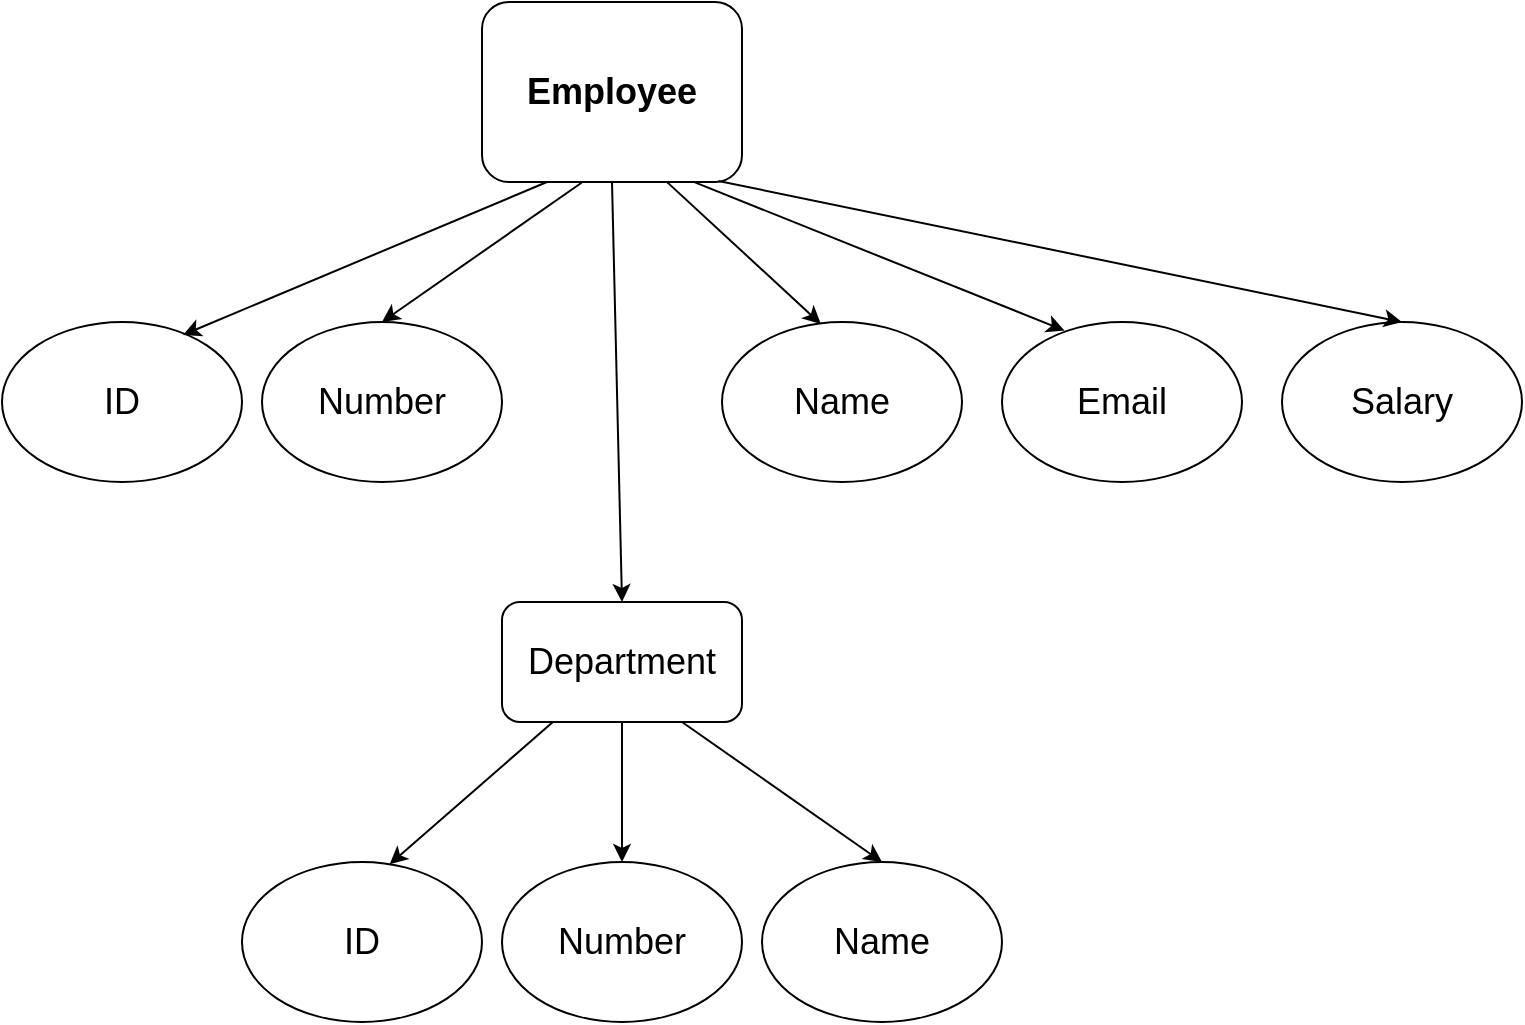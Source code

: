 <mxfile version="21.3.7" type="device">
  <diagram name="Page-1" id="NUu120S_SKjXWxllY62b">
    <mxGraphModel dx="1400" dy="598" grid="1" gridSize="10" guides="1" tooltips="1" connect="1" arrows="1" fold="1" page="1" pageScale="1" pageWidth="850" pageHeight="1100" math="0" shadow="0">
      <root>
        <mxCell id="0" />
        <mxCell id="1" parent="0" />
        <mxCell id="RfW7aDGCEf4Ac-aunJTx-2" value="&lt;font style=&quot;font-size: 18px;&quot;&gt;ID&lt;/font&gt;" style="ellipse;whiteSpace=wrap;html=1;" vertex="1" parent="1">
          <mxGeometry x="40" y="240" width="120" height="80" as="geometry" />
        </mxCell>
        <mxCell id="RfW7aDGCEf4Ac-aunJTx-3" value="&lt;font style=&quot;font-size: 18px;&quot;&gt;Number&lt;/font&gt;" style="ellipse;whiteSpace=wrap;html=1;" vertex="1" parent="1">
          <mxGeometry x="170" y="240" width="120" height="80" as="geometry" />
        </mxCell>
        <mxCell id="RfW7aDGCEf4Ac-aunJTx-4" value="&lt;font style=&quot;font-size: 18px;&quot;&gt;Email&lt;/font&gt;" style="ellipse;whiteSpace=wrap;html=1;" vertex="1" parent="1">
          <mxGeometry x="540" y="240" width="120" height="80" as="geometry" />
        </mxCell>
        <mxCell id="RfW7aDGCEf4Ac-aunJTx-5" value="&lt;font style=&quot;font-size: 18px;&quot;&gt;Salary&lt;/font&gt;" style="ellipse;whiteSpace=wrap;html=1;" vertex="1" parent="1">
          <mxGeometry x="680" y="240" width="120" height="80" as="geometry" />
        </mxCell>
        <mxCell id="RfW7aDGCEf4Ac-aunJTx-6" value="&lt;font style=&quot;font-size: 18px;&quot;&gt;Name&lt;/font&gt;" style="ellipse;whiteSpace=wrap;html=1;" vertex="1" parent="1">
          <mxGeometry x="400" y="240" width="120" height="80" as="geometry" />
        </mxCell>
        <mxCell id="RfW7aDGCEf4Ac-aunJTx-7" value="&lt;font style=&quot;font-size: 18px;&quot;&gt;Department&lt;/font&gt;" style="rounded=1;whiteSpace=wrap;html=1;" vertex="1" parent="1">
          <mxGeometry x="290" y="380" width="120" height="60" as="geometry" />
        </mxCell>
        <mxCell id="RfW7aDGCEf4Ac-aunJTx-8" value="&lt;b&gt;&lt;font style=&quot;font-size: 18px;&quot;&gt;Employee&lt;/font&gt;&lt;/b&gt;" style="rounded=1;whiteSpace=wrap;html=1;" vertex="1" parent="1">
          <mxGeometry x="280" y="80" width="130" height="90" as="geometry" />
        </mxCell>
        <mxCell id="RfW7aDGCEf4Ac-aunJTx-9" value="" style="endArrow=classic;html=1;rounded=0;exitX=0.25;exitY=1;exitDx=0;exitDy=0;entryX=0.754;entryY=0.081;entryDx=0;entryDy=0;entryPerimeter=0;" edge="1" parent="1" source="RfW7aDGCEf4Ac-aunJTx-8" target="RfW7aDGCEf4Ac-aunJTx-2">
          <mxGeometry width="50" height="50" relative="1" as="geometry">
            <mxPoint x="330" y="370" as="sourcePoint" />
            <mxPoint x="380" y="320" as="targetPoint" />
          </mxGeometry>
        </mxCell>
        <mxCell id="RfW7aDGCEf4Ac-aunJTx-10" value="" style="endArrow=classic;html=1;rounded=0;entryX=0.5;entryY=0;entryDx=0;entryDy=0;exitX=0.383;exitY=1.004;exitDx=0;exitDy=0;exitPerimeter=0;" edge="1" parent="1" source="RfW7aDGCEf4Ac-aunJTx-8" target="RfW7aDGCEf4Ac-aunJTx-3">
          <mxGeometry width="50" height="50" relative="1" as="geometry">
            <mxPoint x="328" y="172" as="sourcePoint" />
            <mxPoint x="440" y="250" as="targetPoint" />
          </mxGeometry>
        </mxCell>
        <mxCell id="RfW7aDGCEf4Ac-aunJTx-11" value="" style="endArrow=classic;html=1;rounded=0;exitX=0.909;exitY=0.994;exitDx=0;exitDy=0;exitPerimeter=0;entryX=0.5;entryY=0;entryDx=0;entryDy=0;" edge="1" parent="1" source="RfW7aDGCEf4Ac-aunJTx-8" target="RfW7aDGCEf4Ac-aunJTx-5">
          <mxGeometry width="50" height="50" relative="1" as="geometry">
            <mxPoint x="410" y="300" as="sourcePoint" />
            <mxPoint x="460" y="250" as="targetPoint" />
          </mxGeometry>
        </mxCell>
        <mxCell id="RfW7aDGCEf4Ac-aunJTx-12" value="" style="endArrow=classic;html=1;rounded=0;exitX=0.819;exitY=1.002;exitDx=0;exitDy=0;exitPerimeter=0;entryX=0.261;entryY=0.054;entryDx=0;entryDy=0;entryPerimeter=0;" edge="1" parent="1" source="RfW7aDGCEf4Ac-aunJTx-8" target="RfW7aDGCEf4Ac-aunJTx-4">
          <mxGeometry width="50" height="50" relative="1" as="geometry">
            <mxPoint x="380" y="240" as="sourcePoint" />
            <mxPoint x="586" y="242" as="targetPoint" />
          </mxGeometry>
        </mxCell>
        <mxCell id="RfW7aDGCEf4Ac-aunJTx-13" value="" style="endArrow=classic;html=1;rounded=0;exitX=0.713;exitY=1.002;exitDx=0;exitDy=0;exitPerimeter=0;entryX=0.412;entryY=0.013;entryDx=0;entryDy=0;entryPerimeter=0;" edge="1" parent="1" source="RfW7aDGCEf4Ac-aunJTx-8" target="RfW7aDGCEf4Ac-aunJTx-6">
          <mxGeometry width="50" height="50" relative="1" as="geometry">
            <mxPoint x="370" y="250" as="sourcePoint" />
            <mxPoint x="420" y="200" as="targetPoint" />
          </mxGeometry>
        </mxCell>
        <mxCell id="RfW7aDGCEf4Ac-aunJTx-14" value="" style="endArrow=classic;html=1;rounded=0;exitX=0.5;exitY=1;exitDx=0;exitDy=0;entryX=0.5;entryY=0;entryDx=0;entryDy=0;" edge="1" parent="1" source="RfW7aDGCEf4Ac-aunJTx-8" target="RfW7aDGCEf4Ac-aunJTx-7">
          <mxGeometry width="50" height="50" relative="1" as="geometry">
            <mxPoint x="400" y="280" as="sourcePoint" />
            <mxPoint x="450" y="230" as="targetPoint" />
          </mxGeometry>
        </mxCell>
        <mxCell id="RfW7aDGCEf4Ac-aunJTx-15" value="&lt;font style=&quot;font-size: 18px;&quot;&gt;Name&lt;/font&gt;" style="ellipse;whiteSpace=wrap;html=1;" vertex="1" parent="1">
          <mxGeometry x="420" y="510" width="120" height="80" as="geometry" />
        </mxCell>
        <mxCell id="RfW7aDGCEf4Ac-aunJTx-16" value="&lt;font style=&quot;font-size: 18px;&quot;&gt;Number&lt;/font&gt;" style="ellipse;whiteSpace=wrap;html=1;" vertex="1" parent="1">
          <mxGeometry x="290" y="510" width="120" height="80" as="geometry" />
        </mxCell>
        <mxCell id="RfW7aDGCEf4Ac-aunJTx-17" value="&lt;font style=&quot;font-size: 18px;&quot;&gt;ID&lt;/font&gt;" style="ellipse;whiteSpace=wrap;html=1;" vertex="1" parent="1">
          <mxGeometry x="160" y="510" width="120" height="80" as="geometry" />
        </mxCell>
        <mxCell id="RfW7aDGCEf4Ac-aunJTx-18" value="" style="endArrow=classic;html=1;rounded=0;exitX=0.75;exitY=1;exitDx=0;exitDy=0;entryX=0.5;entryY=0;entryDx=0;entryDy=0;" edge="1" parent="1" source="RfW7aDGCEf4Ac-aunJTx-7" target="RfW7aDGCEf4Ac-aunJTx-15">
          <mxGeometry width="50" height="50" relative="1" as="geometry">
            <mxPoint x="370" y="540" as="sourcePoint" />
            <mxPoint x="420" y="490" as="targetPoint" />
          </mxGeometry>
        </mxCell>
        <mxCell id="RfW7aDGCEf4Ac-aunJTx-19" value="" style="endArrow=classic;html=1;rounded=0;exitX=0.5;exitY=1;exitDx=0;exitDy=0;entryX=0.5;entryY=0;entryDx=0;entryDy=0;" edge="1" parent="1" source="RfW7aDGCEf4Ac-aunJTx-7" target="RfW7aDGCEf4Ac-aunJTx-16">
          <mxGeometry width="50" height="50" relative="1" as="geometry">
            <mxPoint x="410" y="540" as="sourcePoint" />
            <mxPoint x="460" y="490" as="targetPoint" />
          </mxGeometry>
        </mxCell>
        <mxCell id="RfW7aDGCEf4Ac-aunJTx-20" value="" style="endArrow=classic;html=1;rounded=0;entryX=0.615;entryY=0.014;entryDx=0;entryDy=0;entryPerimeter=0;exitX=0.212;exitY=1.001;exitDx=0;exitDy=0;exitPerimeter=0;" edge="1" parent="1" source="RfW7aDGCEf4Ac-aunJTx-7" target="RfW7aDGCEf4Ac-aunJTx-17">
          <mxGeometry width="50" height="50" relative="1" as="geometry">
            <mxPoint x="300" y="450" as="sourcePoint" />
            <mxPoint x="460" y="490" as="targetPoint" />
          </mxGeometry>
        </mxCell>
      </root>
    </mxGraphModel>
  </diagram>
</mxfile>
